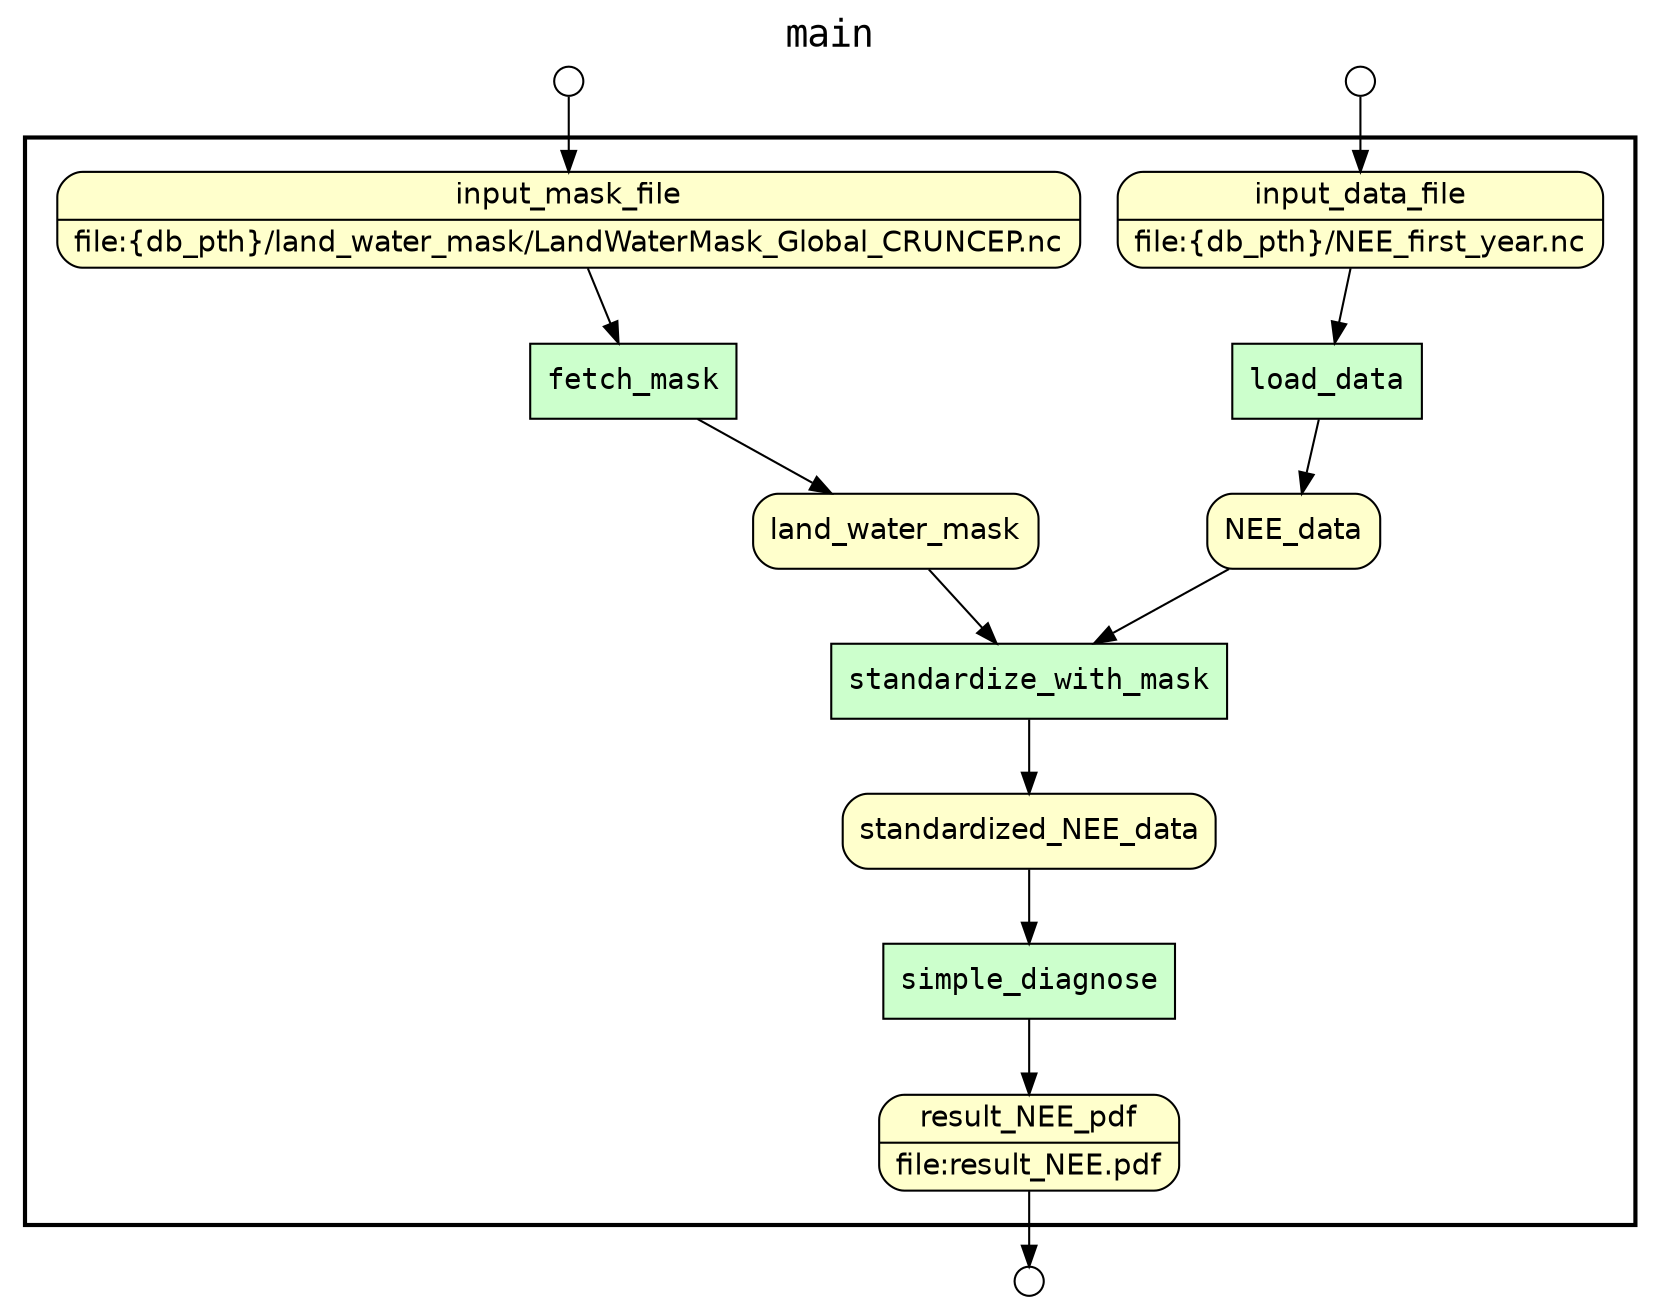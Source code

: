
/* Start of top-level graph */
digraph Workflow {
rankdir=TB

/* Title for graph */
fontname=Courier; fontsize=18; labelloc=t
label=main

/* Start of double cluster for drawing box around nodes in workflow */
subgraph cluster_workflow_box_outer { label=""; color=black; penwidth=2
subgraph cluster_workflow_box_inner { label=""; penwidth=0

/* Style for nodes representing atomic programs in workflow */
node[shape=box style=filled fillcolor="#CCFFCC" peripheries=1 fontname=Courier]

/* Nodes representing atomic programs in workflow */
fetch_mask
load_data
standardize_with_mask
simple_diagnose

/* Style for nodes representing non-parameter data channels in workflow */
node[shape=box style="rounded,filled" fillcolor="#FFFFCC" peripheries=1 fontname=Helvetica]

/* Nodes representing non-parameter data channels in workflow */
result_NEE_pdf [shape=record rankdir=LR label="{<f0> result_NEE_pdf |<f1> file\:result_NEE.pdf}"];
input_mask_file [shape=record rankdir=LR label="{<f0> input_mask_file |<f1> file\:\{db_pth\}/land_water_mask/LandWaterMask_Global_CRUNCEP.nc}"];
input_data_file [shape=record rankdir=LR label="{<f0> input_data_file |<f1> file\:\{db_pth\}/NEE_first_year.nc}"];
NEE_data
land_water_mask
standardized_NEE_data

/* Edges representing connections between programs and channels */
fetch_mask -> land_water_mask
input_mask_file -> fetch_mask
load_data -> NEE_data
input_data_file -> load_data
standardize_with_mask -> standardized_NEE_data
NEE_data -> standardize_with_mask
land_water_mask -> standardize_with_mask
simple_diagnose -> result_NEE_pdf
standardized_NEE_data -> simple_diagnose

/* End of double cluster for drawing box around nodes in workflow */
}}

/* Style for nodes representing workflow input ports */
node[shape=circle style="rounded,filled" fillcolor="#FFFFFF" peripheries=1 fontname=Helvetica width=0.2]

/* Nodes representing workflow input ports */
input_mask_file_input_port [label=""]
input_data_file_input_port [label=""]

/* Style for nodes representing workflow output ports */
node[shape=circle style="rounded,filled" fillcolor="#FFFFFF" peripheries=1 fontname=Helvetica width=0.2]

/* Nodes representing workflow output ports */
result_NEE_pdf_output_port [label=""]

/* Edges from input ports to channels */
input_mask_file_input_port -> input_mask_file
input_data_file_input_port -> input_data_file

/* Edges from channels to output ports */
result_NEE_pdf -> result_NEE_pdf_output_port

/* End of top-level graph */
}

